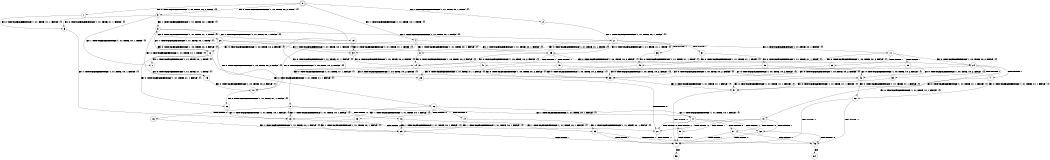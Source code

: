 digraph BCG {
size = "7, 10.5";
center = TRUE;
node [shape = circle];
0 [peripheries = 2];
0 -> 1 [label = "EX !0 !ATOMIC_EXCH_BRANCH (1, +0, TRUE, +0, 2, TRUE) !{}"];
0 -> 2 [label = "EX !1 !ATOMIC_EXCH_BRANCH (1, +1, TRUE, +0, 1, TRUE) !{}"];
0 -> 3 [label = "EX !0 !ATOMIC_EXCH_BRANCH (1, +0, TRUE, +0, 2, TRUE) !{}"];
0 -> 4 [label = "EX !1 !ATOMIC_EXCH_BRANCH (1, +1, TRUE, +0, 1, TRUE) !{}"];
1 -> 5 [label = "EX !0 !ATOMIC_EXCH_BRANCH (1, +1, TRUE, +1, 1, FALSE) !{}"];
2 -> 6 [label = "EX !1 !ATOMIC_EXCH_BRANCH (1, +1, TRUE, +0, 1, FALSE) !{}"];
3 -> 5 [label = "EX !0 !ATOMIC_EXCH_BRANCH (1, +1, TRUE, +1, 1, FALSE) !{}"];
3 -> 7 [label = "EX !1 !ATOMIC_EXCH_BRANCH (1, +1, TRUE, +0, 1, TRUE) !{}"];
3 -> 8 [label = "EX !0 !ATOMIC_EXCH_BRANCH (1, +1, TRUE, +1, 1, FALSE) !{}"];
3 -> 9 [label = "EX !1 !ATOMIC_EXCH_BRANCH (1, +1, TRUE, +0, 1, TRUE) !{}"];
4 -> 6 [label = "EX !1 !ATOMIC_EXCH_BRANCH (1, +1, TRUE, +0, 1, FALSE) !{}"];
4 -> 10 [label = "EX !0 !ATOMIC_EXCH_BRANCH (1, +0, TRUE, +0, 2, FALSE) !{}"];
4 -> 11 [label = "EX !1 !ATOMIC_EXCH_BRANCH (1, +1, TRUE, +0, 1, FALSE) !{}"];
4 -> 12 [label = "EX !0 !ATOMIC_EXCH_BRANCH (1, +0, TRUE, +0, 2, FALSE) !{}"];
5 -> 13 [label = "EX !1 !ATOMIC_EXCH_BRANCH (1, +1, TRUE, +0, 1, FALSE) !{}"];
6 -> 14 [label = "EX !0 !ATOMIC_EXCH_BRANCH (1, +0, TRUE, +0, 2, FALSE) !{}"];
7 -> 15 [label = "EX !0 !ATOMIC_EXCH_BRANCH (1, +1, TRUE, +1, 1, TRUE) !{}"];
8 -> 13 [label = "EX !1 !ATOMIC_EXCH_BRANCH (1, +1, TRUE, +0, 1, FALSE) !{}"];
8 -> 16 [label = "TERMINATE !0"];
8 -> 17 [label = "EX !1 !ATOMIC_EXCH_BRANCH (1, +1, TRUE, +0, 1, FALSE) !{}"];
8 -> 18 [label = "TERMINATE !0"];
9 -> 15 [label = "EX !0 !ATOMIC_EXCH_BRANCH (1, +1, TRUE, +1, 1, TRUE) !{}"];
9 -> 19 [label = "EX !1 !ATOMIC_EXCH_BRANCH (1, +1, TRUE, +0, 1, FALSE) !{}"];
9 -> 20 [label = "EX !0 !ATOMIC_EXCH_BRANCH (1, +1, TRUE, +1, 1, TRUE) !{}"];
9 -> 21 [label = "EX !1 !ATOMIC_EXCH_BRANCH (1, +1, TRUE, +0, 1, FALSE) !{}"];
10 -> 22 [label = "EX !0 !ATOMIC_EXCH_BRANCH (1, +1, TRUE, +1, 1, FALSE) !{}"];
11 -> 14 [label = "EX !0 !ATOMIC_EXCH_BRANCH (1, +0, TRUE, +0, 2, FALSE) !{}"];
11 -> 23 [label = "TERMINATE !1"];
11 -> 24 [label = "EX !0 !ATOMIC_EXCH_BRANCH (1, +0, TRUE, +0, 2, FALSE) !{}"];
11 -> 25 [label = "TERMINATE !1"];
12 -> 22 [label = "EX !0 !ATOMIC_EXCH_BRANCH (1, +1, TRUE, +1, 1, FALSE) !{}"];
12 -> 7 [label = "EX !1 !ATOMIC_EXCH_BRANCH (1, +1, TRUE, +0, 1, TRUE) !{}"];
12 -> 26 [label = "EX !0 !ATOMIC_EXCH_BRANCH (1, +1, TRUE, +1, 1, FALSE) !{}"];
12 -> 9 [label = "EX !1 !ATOMIC_EXCH_BRANCH (1, +1, TRUE, +0, 1, TRUE) !{}"];
13 -> 27 [label = "TERMINATE !0"];
14 -> 28 [label = "EX !0 !ATOMIC_EXCH_BRANCH (1, +1, TRUE, +1, 1, FALSE) !{}"];
15 -> 10 [label = "EX !0 !ATOMIC_EXCH_BRANCH (1, +0, TRUE, +0, 2, FALSE) !{}"];
16 -> 29 [label = "EX !1 !ATOMIC_EXCH_BRANCH (1, +1, TRUE, +0, 1, FALSE) !{}"];
17 -> 27 [label = "TERMINATE !0"];
17 -> 30 [label = "TERMINATE !1"];
17 -> 31 [label = "TERMINATE !0"];
17 -> 32 [label = "TERMINATE !1"];
18 -> 29 [label = "EX !1 !ATOMIC_EXCH_BRANCH (1, +1, TRUE, +0, 1, FALSE) !{}"];
18 -> 33 [label = "EX !1 !ATOMIC_EXCH_BRANCH (1, +1, TRUE, +0, 1, FALSE) !{}"];
19 -> 34 [label = "EX !0 !ATOMIC_EXCH_BRANCH (1, +1, TRUE, +1, 1, TRUE) !{}"];
20 -> 10 [label = "EX !0 !ATOMIC_EXCH_BRANCH (1, +0, TRUE, +0, 2, FALSE) !{}"];
20 -> 34 [label = "EX !1 !ATOMIC_EXCH_BRANCH (1, +1, TRUE, +0, 1, FALSE) !{}"];
20 -> 12 [label = "EX !0 !ATOMIC_EXCH_BRANCH (1, +0, TRUE, +0, 2, FALSE) !{}"];
20 -> 35 [label = "EX !1 !ATOMIC_EXCH_BRANCH (1, +1, TRUE, +0, 1, FALSE) !{}"];
21 -> 34 [label = "EX !0 !ATOMIC_EXCH_BRANCH (1, +1, TRUE, +1, 1, TRUE) !{}"];
21 -> 36 [label = "TERMINATE !1"];
21 -> 35 [label = "EX !0 !ATOMIC_EXCH_BRANCH (1, +1, TRUE, +1, 1, TRUE) !{}"];
21 -> 37 [label = "TERMINATE !1"];
22 -> 13 [label = "EX !1 !ATOMIC_EXCH_BRANCH (1, +1, TRUE, +0, 1, FALSE) !{}"];
23 -> 38 [label = "EX !0 !ATOMIC_EXCH_BRANCH (1, +0, TRUE, +0, 2, FALSE) !{}"];
24 -> 28 [label = "EX !0 !ATOMIC_EXCH_BRANCH (1, +1, TRUE, +1, 1, FALSE) !{}"];
24 -> 39 [label = "TERMINATE !1"];
24 -> 40 [label = "EX !0 !ATOMIC_EXCH_BRANCH (1, +1, TRUE, +1, 1, FALSE) !{}"];
24 -> 41 [label = "TERMINATE !1"];
25 -> 38 [label = "EX !0 !ATOMIC_EXCH_BRANCH (1, +0, TRUE, +0, 2, FALSE) !{}"];
25 -> 42 [label = "EX !0 !ATOMIC_EXCH_BRANCH (1, +0, TRUE, +0, 2, FALSE) !{}"];
26 -> 13 [label = "EX !1 !ATOMIC_EXCH_BRANCH (1, +1, TRUE, +0, 1, FALSE) !{}"];
26 -> 43 [label = "TERMINATE !0"];
26 -> 17 [label = "EX !1 !ATOMIC_EXCH_BRANCH (1, +1, TRUE, +0, 1, FALSE) !{}"];
26 -> 44 [label = "TERMINATE !0"];
27 -> 45 [label = "TERMINATE !1"];
28 -> 27 [label = "TERMINATE !0"];
29 -> 45 [label = "TERMINATE !1"];
30 -> 45 [label = "TERMINATE !0"];
31 -> 45 [label = "TERMINATE !1"];
31 -> 46 [label = "TERMINATE !1"];
32 -> 45 [label = "TERMINATE !0"];
32 -> 46 [label = "TERMINATE !0"];
33 -> 45 [label = "TERMINATE !1"];
33 -> 46 [label = "TERMINATE !1"];
34 -> 14 [label = "EX !0 !ATOMIC_EXCH_BRANCH (1, +0, TRUE, +0, 2, FALSE) !{}"];
35 -> 14 [label = "EX !0 !ATOMIC_EXCH_BRANCH (1, +0, TRUE, +0, 2, FALSE) !{}"];
35 -> 47 [label = "TERMINATE !1"];
35 -> 24 [label = "EX !0 !ATOMIC_EXCH_BRANCH (1, +0, TRUE, +0, 2, FALSE) !{}"];
35 -> 48 [label = "TERMINATE !1"];
36 -> 49 [label = "EX !0 !ATOMIC_EXCH_BRANCH (1, +1, TRUE, +1, 1, TRUE) !{}"];
37 -> 49 [label = "EX !0 !ATOMIC_EXCH_BRANCH (1, +1, TRUE, +1, 1, TRUE) !{}"];
37 -> 50 [label = "EX !0 !ATOMIC_EXCH_BRANCH (1, +1, TRUE, +1, 1, TRUE) !{}"];
38 -> 51 [label = "EX !0 !ATOMIC_EXCH_BRANCH (1, +1, TRUE, +1, 1, FALSE) !{}"];
39 -> 51 [label = "EX !0 !ATOMIC_EXCH_BRANCH (1, +1, TRUE, +1, 1, FALSE) !{}"];
40 -> 27 [label = "TERMINATE !0"];
40 -> 30 [label = "TERMINATE !1"];
40 -> 31 [label = "TERMINATE !0"];
40 -> 32 [label = "TERMINATE !1"];
41 -> 51 [label = "EX !0 !ATOMIC_EXCH_BRANCH (1, +1, TRUE, +1, 1, FALSE) !{}"];
41 -> 52 [label = "EX !0 !ATOMIC_EXCH_BRANCH (1, +1, TRUE, +1, 1, FALSE) !{}"];
42 -> 51 [label = "EX !0 !ATOMIC_EXCH_BRANCH (1, +1, TRUE, +1, 1, FALSE) !{}"];
42 -> 52 [label = "EX !0 !ATOMIC_EXCH_BRANCH (1, +1, TRUE, +1, 1, FALSE) !{}"];
43 -> 29 [label = "EX !1 !ATOMIC_EXCH_BRANCH (1, +1, TRUE, +0, 1, FALSE) !{}"];
44 -> 29 [label = "EX !1 !ATOMIC_EXCH_BRANCH (1, +1, TRUE, +0, 1, FALSE) !{}"];
44 -> 33 [label = "EX !1 !ATOMIC_EXCH_BRANCH (1, +1, TRUE, +0, 1, FALSE) !{}"];
45 -> 53 [label = "exit"];
46 -> 54 [label = "exit"];
47 -> 38 [label = "EX !0 !ATOMIC_EXCH_BRANCH (1, +0, TRUE, +0, 2, FALSE) !{}"];
48 -> 38 [label = "EX !0 !ATOMIC_EXCH_BRANCH (1, +0, TRUE, +0, 2, FALSE) !{}"];
48 -> 42 [label = "EX !0 !ATOMIC_EXCH_BRANCH (1, +0, TRUE, +0, 2, FALSE) !{}"];
49 -> 38 [label = "EX !0 !ATOMIC_EXCH_BRANCH (1, +0, TRUE, +0, 2, FALSE) !{}"];
50 -> 38 [label = "EX !0 !ATOMIC_EXCH_BRANCH (1, +0, TRUE, +0, 2, FALSE) !{}"];
50 -> 42 [label = "EX !0 !ATOMIC_EXCH_BRANCH (1, +0, TRUE, +0, 2, FALSE) !{}"];
51 -> 45 [label = "TERMINATE !0"];
52 -> 45 [label = "TERMINATE !0"];
52 -> 46 [label = "TERMINATE !0"];
}
